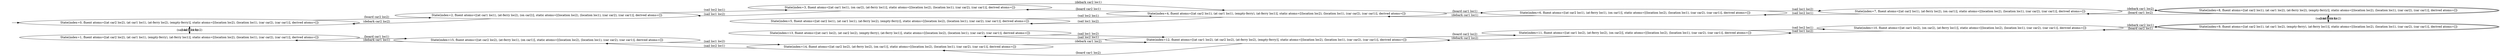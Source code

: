 digraph {
rankdir="LR"
s0[label="State(index=0, fluent atoms=[(at car2 loc2), (at car1 loc1), (at-ferry loc2), (empty-ferry)], static atoms=[(location loc2), (location loc1), (car car2), (car car1)], derived atoms=[])"]
s1[label="State(index=1, fluent atoms=[(at car2 loc2), (at car1 loc1), (empty-ferry), (at-ferry loc1)], static atoms=[(location loc2), (location loc1), (car car2), (car car1)], derived atoms=[])"]
s2[label="State(index=2, fluent atoms=[(at car1 loc1), (at-ferry loc2), (on car2)], static atoms=[(location loc2), (location loc1), (car car2), (car car1)], derived atoms=[])"]
s3[label="State(index=3, fluent atoms=[(at car1 loc1), (on car2), (at-ferry loc1)], static atoms=[(location loc2), (location loc1), (car car2), (car car1)], derived atoms=[])"]
s4[label="State(index=4, fluent atoms=[(at car2 loc1), (at car1 loc1), (empty-ferry), (at-ferry loc1)], static atoms=[(location loc2), (location loc1), (car car2), (car car1)], derived atoms=[])"]
s5[label="State(index=5, fluent atoms=[(at car2 loc1), (at car1 loc1), (at-ferry loc2), (empty-ferry)], static atoms=[(location loc2), (location loc1), (car car2), (car car1)], derived atoms=[])"]
s6[label="State(index=6, fluent atoms=[(at car2 loc1), (at-ferry loc1), (on car1)], static atoms=[(location loc2), (location loc1), (car car2), (car car1)], derived atoms=[])"]
s7[label="State(index=7, fluent atoms=[(at car2 loc1), (at-ferry loc2), (on car1)], static atoms=[(location loc2), (location loc1), (car car2), (car car1)], derived atoms=[])"]
s8[peripheries=2,label="State(index=8, fluent atoms=[(at car2 loc1), (at car1 loc2), (at-ferry loc2), (empty-ferry)], static atoms=[(location loc2), (location loc1), (car car2), (car car1)], derived atoms=[])"]
s9[peripheries=2,label="State(index=9, fluent atoms=[(at car2 loc1), (at car1 loc2), (empty-ferry), (at-ferry loc1)], static atoms=[(location loc2), (location loc1), (car car2), (car car1)], derived atoms=[])"]
s10[label="State(index=10, fluent atoms=[(at car1 loc2), (on car2), (at-ferry loc1)], static atoms=[(location loc2), (location loc1), (car car2), (car car1)], derived atoms=[])"]
s11[label="State(index=11, fluent atoms=[(at car1 loc2), (at-ferry loc2), (on car2)], static atoms=[(location loc2), (location loc1), (car car2), (car car1)], derived atoms=[])"]
s12[label="State(index=12, fluent atoms=[(at car1 loc2), (at car2 loc2), (at-ferry loc2), (empty-ferry)], static atoms=[(location loc2), (location loc1), (car car2), (car car1)], derived atoms=[])"]
s13[label="State(index=13, fluent atoms=[(at car1 loc2), (at car2 loc2), (empty-ferry), (at-ferry loc1)], static atoms=[(location loc2), (location loc1), (car car2), (car car1)], derived atoms=[])"]
s14[label="State(index=14, fluent atoms=[(at car2 loc2), (at-ferry loc2), (on car1)], static atoms=[(location loc2), (location loc1), (car car2), (car car1)], derived atoms=[])"]
s15[label="State(index=15, fluent atoms=[(at car2 loc2), (at-ferry loc1), (on car1)], static atoms=[(location loc2), (location loc1), (car car2), (car car1)], derived atoms=[])"]
Dangling [ label = "", style = invis ]
{ rank = same; Dangling }
Dangling -> s0
{ rank = same; s0,s1}
{ rank = same; s2,s15}
{ rank = same; s3,s5,s13,s14}
{ rank = same; s4,s12}
{ rank = same; s6,s11}
{ rank = same; s7,s10}
{ rank = same; s8,s9}
s0->s1 [label="(sail loc2 loc1)"]
s0->s2 [label="(board car2 loc2)"]
s2->s0 [label="(debark car2 loc2)"]
s2->s3 [label="(sail loc2 loc1)"]
s3->s4 [label="(debark car2 loc1)"]
s3->s2 [label="(sail loc1 loc2)"]
s4->s5 [label="(sail loc1 loc2)"]
s4->s3 [label="(board car2 loc1)"]
s4->s6 [label="(board car1 loc1)"]
s6->s4 [label="(debark car1 loc1)"]
s6->s7 [label="(sail loc1 loc2)"]
s7->s8 [label="(debark car1 loc2)"]
s7->s6 [label="(sail loc2 loc1)"]
s8->s9 [label="(sail loc2 loc1)"]
s8->s7 [label="(board car1 loc2)"]
s9->s8 [label="(sail loc1 loc2)"]
s9->s10 [label="(board car2 loc1)"]
s10->s9 [label="(debark car2 loc1)"]
s10->s11 [label="(sail loc1 loc2)"]
s11->s12 [label="(debark car2 loc2)"]
s11->s10 [label="(sail loc2 loc1)"]
s12->s13 [label="(sail loc2 loc1)"]
s12->s11 [label="(board car2 loc2)"]
s12->s14 [label="(board car1 loc2)"]
s14->s12 [label="(debark car1 loc2)"]
s14->s15 [label="(sail loc2 loc1)"]
s15->s1 [label="(debark car1 loc1)"]
s15->s14 [label="(sail loc1 loc2)"]
s13->s12 [label="(sail loc1 loc2)"]
s5->s4 [label="(sail loc2 loc1)"]
s1->s0 [label="(sail loc1 loc2)"]
s1->s15 [label="(board car1 loc1)"]
}
